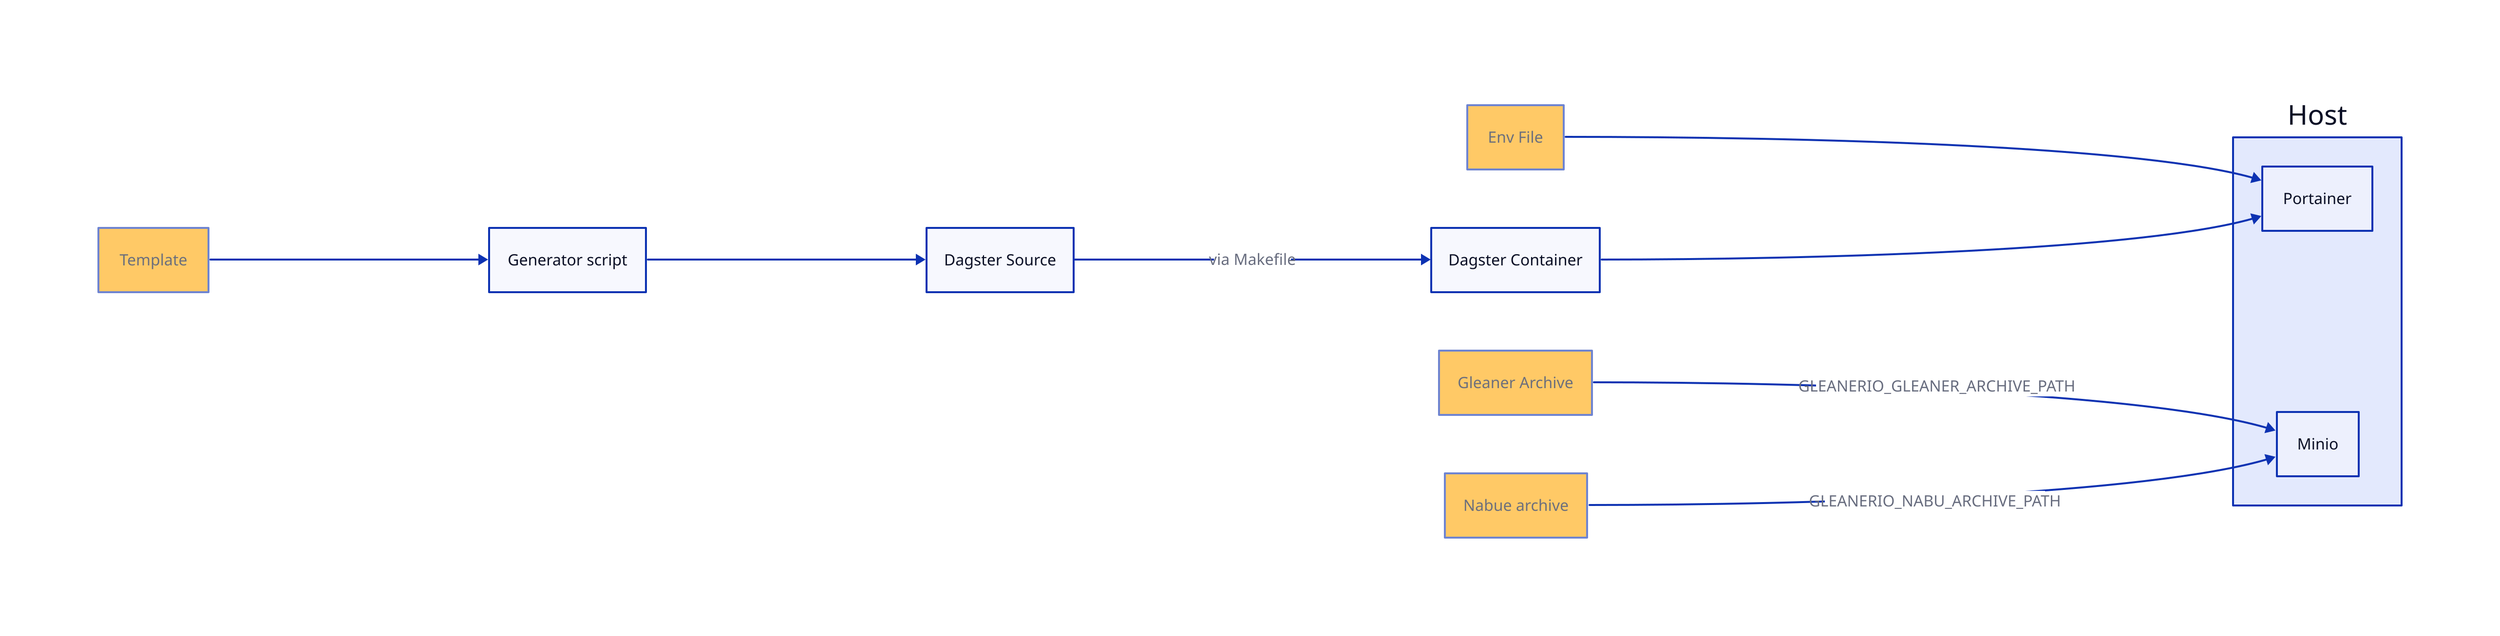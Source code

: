 direction: right

Host
Host.Portainer
Host.Minio

EF: Env File  {
    style: {
    opacity: 0.6
    fill: orange
    }
} 


GA: Gleaner Archive {
    style: {
    opacity: 0.6
    fill: orange
    }
} 

NA: Nabue archive {
    style: {
    opacity: 0.6
    fill: orange
    }
} 

T: Template {
    style: {
    opacity: 0.6
    fill: orange
    }
} 



G: Generator script

DS: Dagster Source
DC: Dagster Container

T -> G -> DS
DS -> DC: via Makefile

EF -> Host.Portainer
DC -> Host.Portainer

GA -> Host.Minio:  GLEANERIO_GLEANER_ARCHIVE_PATH
NA -> Host.Minio:  GLEANERIO_NABU_ARCHIVE_PATH



